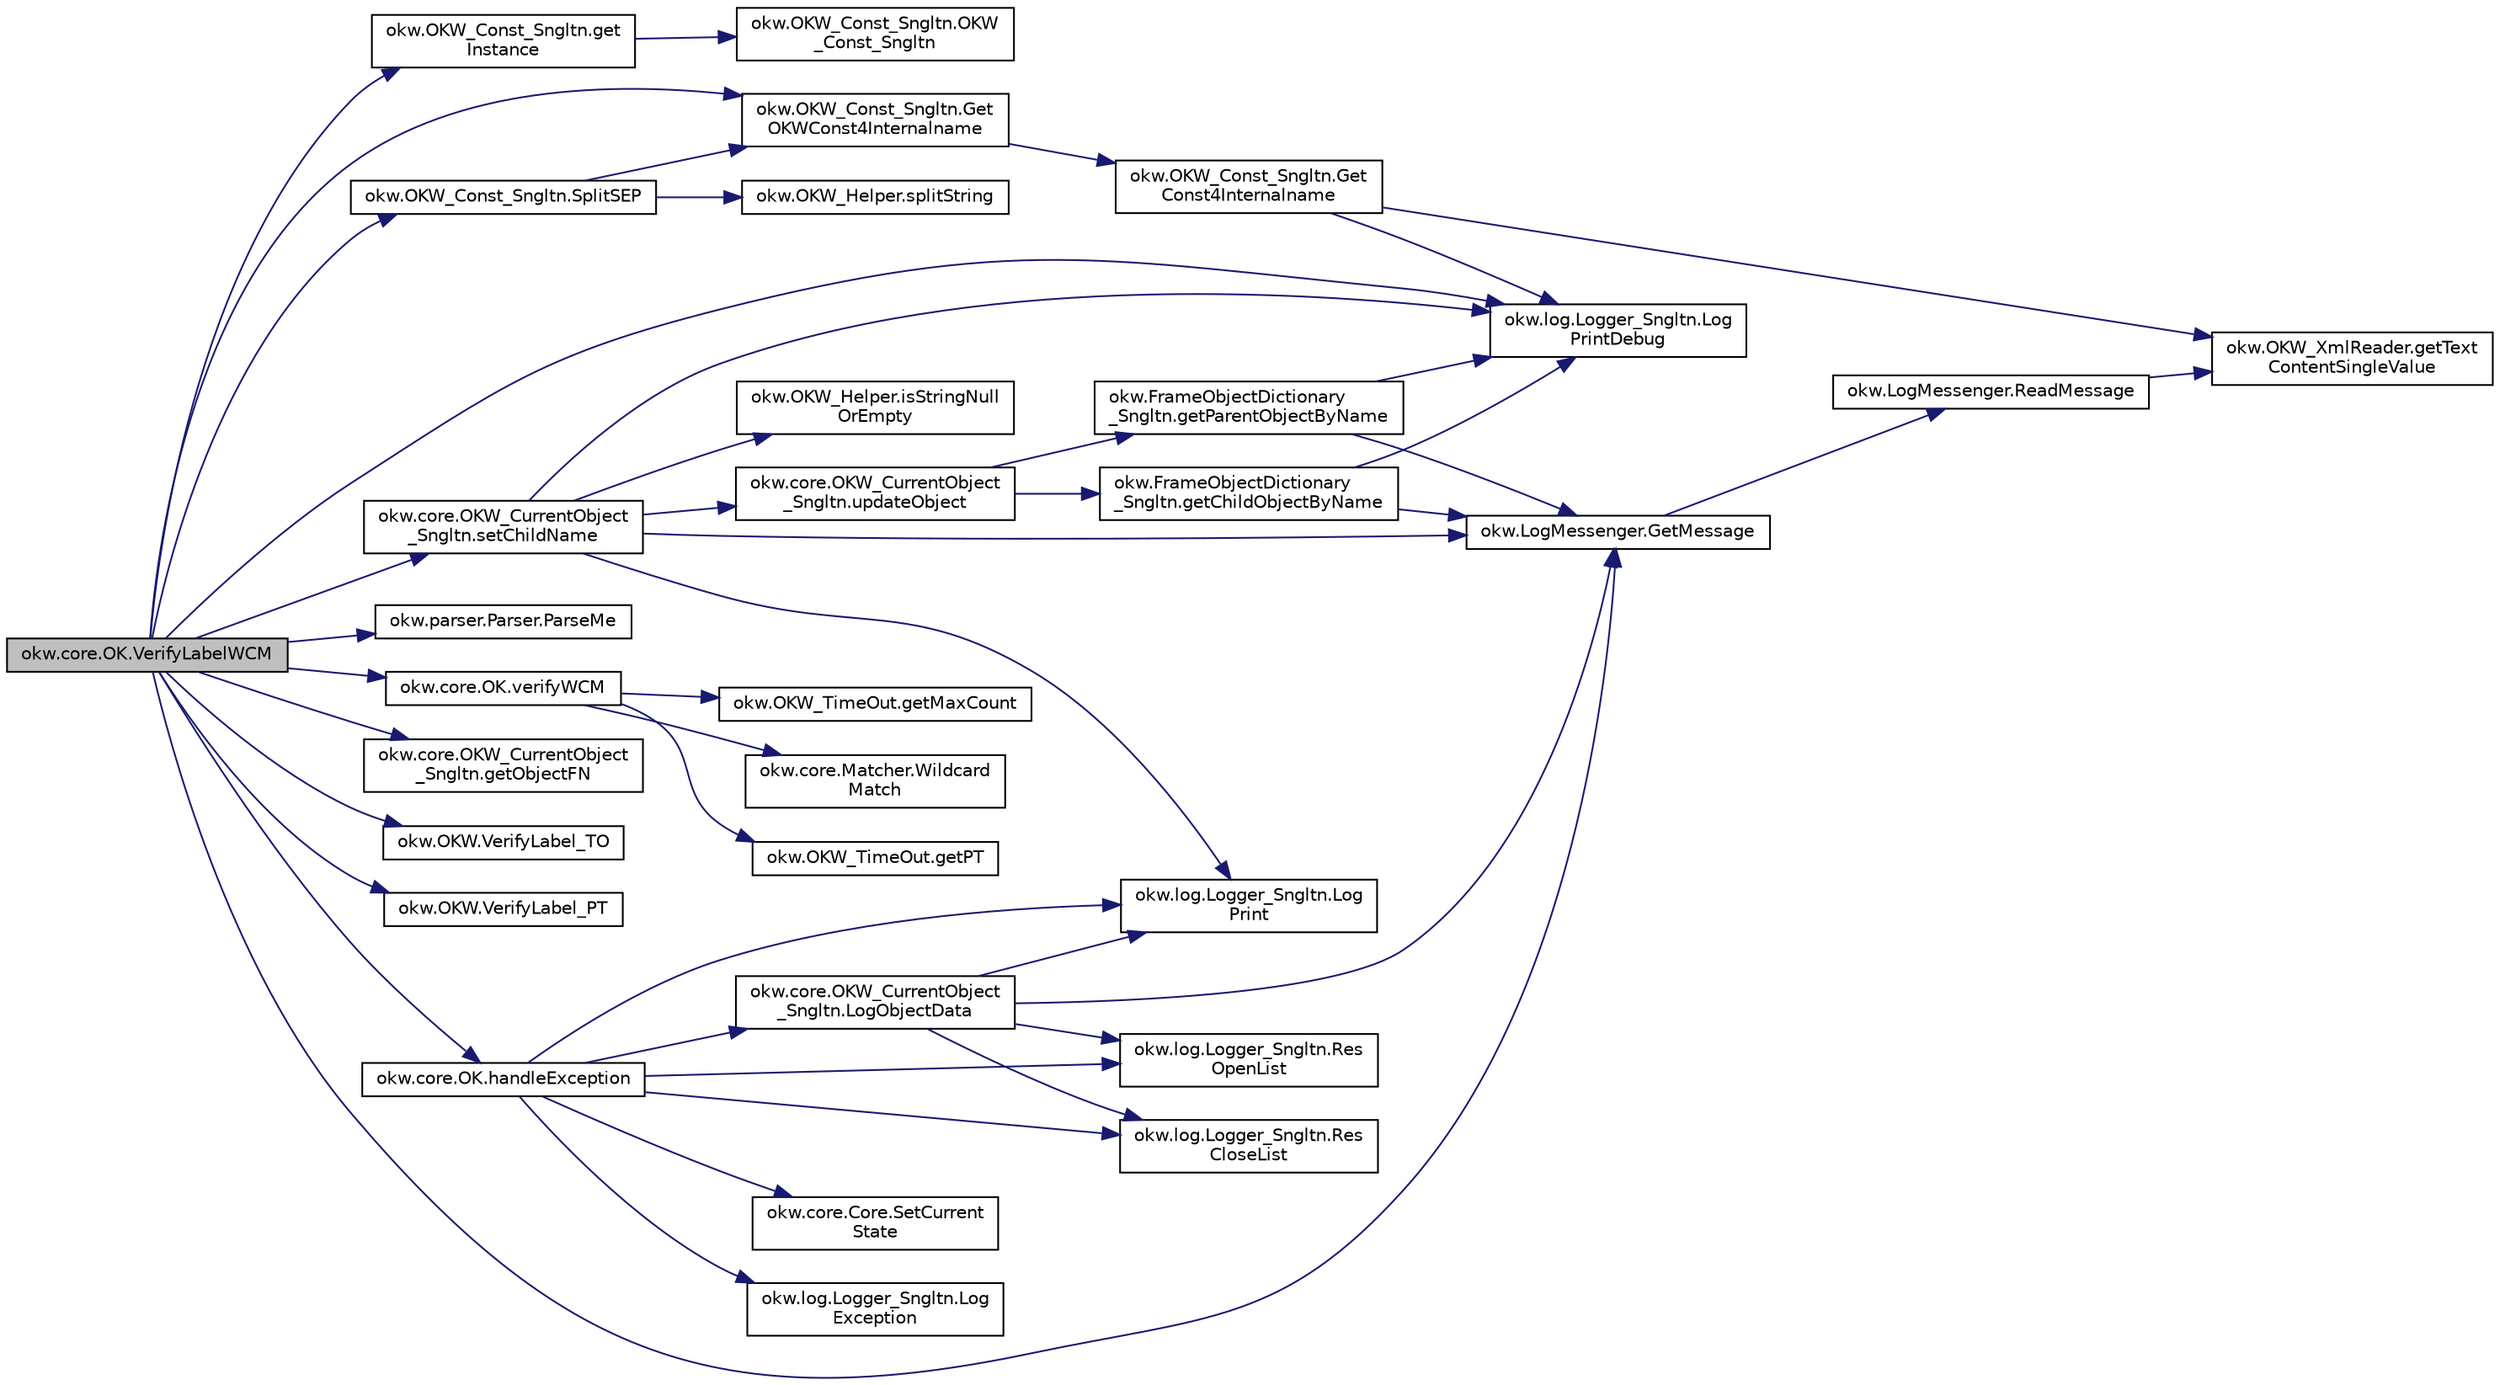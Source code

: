 digraph "okw.core.OK.VerifyLabelWCM"
{
 // INTERACTIVE_SVG=YES
 // LATEX_PDF_SIZE
  edge [fontname="Helvetica",fontsize="10",labelfontname="Helvetica",labelfontsize="10"];
  node [fontname="Helvetica",fontsize="10",shape=record];
  rankdir="LR";
  Node1290 [label="okw.core.OK.VerifyLabelWCM",height=0.2,width=0.4,color="black", fillcolor="grey75", style="filled", fontcolor="black",tooltip="Überprüft die Beschreibung/Label des Objektes."];
  Node1290 -> Node1291 [color="midnightblue",fontsize="10",style="solid",fontname="Helvetica"];
  Node1291 [label="okw.OKW_Const_Sngltn.get\lInstance",height=0.2,width=0.4,color="black", fillcolor="white", style="filled",URL="$classokw_1_1_o_k_w___const___sngltn.html#afdb8f095b58cbd870dbb8eb353e3b0bf",tooltip="Holt die einzige Instanz dieser Klasse."];
  Node1291 -> Node1292 [color="midnightblue",fontsize="10",style="solid",fontname="Helvetica"];
  Node1292 [label="okw.OKW_Const_Sngltn.OKW\l_Const_Sngltn",height=0.2,width=0.4,color="black", fillcolor="white", style="filled",URL="$classokw_1_1_o_k_w___const___sngltn.html#a8404c43fc549df30d37c369c7d6e89ae",tooltip="Privater Konstruktor ohne Parameter im Entwurfsmuster Singelton initialisiert die Klasse OKW_Const."];
  Node1290 -> Node1293 [color="midnightblue",fontsize="10",style="solid",fontname="Helvetica"];
  Node1293 [label="okw.OKW_Const_Sngltn.Get\lOKWConst4Internalname",height=0.2,width=0.4,color="black", fillcolor="white", style="filled",URL="$classokw_1_1_o_k_w___const___sngltn.html#a02c05c79f7ea6e862a81a64ce23941fd",tooltip="Methode ermittelt für Internalname und der aktuell eingestellten Sprache den Wert für OKWConst."];
  Node1293 -> Node1294 [color="midnightblue",fontsize="10",style="solid",fontname="Helvetica"];
  Node1294 [label="okw.OKW_Const_Sngltn.Get\lConst4Internalname",height=0.2,width=0.4,color="black", fillcolor="white", style="filled",URL="$classokw_1_1_o_k_w___const___sngltn.html#a51cde06bf07e855ba4d69ff36b9a27f7",tooltip="Methode ermittelt für Internalname und der aktuell eingestellten Sprache den Wert für Const."];
  Node1294 -> Node1295 [color="midnightblue",fontsize="10",style="solid",fontname="Helvetica"];
  Node1295 [label="okw.log.Logger_Sngltn.Log\lPrintDebug",height=0.2,width=0.4,color="black", fillcolor="white", style="filled",URL="$classokw_1_1log_1_1_logger___sngltn.html#a313f97c79ba4662d9daaf7f537dd02f4",tooltip="Loggt eine Nachricht."];
  Node1294 -> Node1296 [color="midnightblue",fontsize="10",style="solid",fontname="Helvetica"];
  Node1296 [label="okw.OKW_XmlReader.getText\lContentSingleValue",height=0.2,width=0.4,color="black", fillcolor="white", style="filled",URL="$classokw_1_1_o_k_w___xml_reader.html#ab920b5335a2e1429c14cc5f8e79f39eb",tooltip="Lies den TextContent eines Tag."];
  Node1290 -> Node1295 [color="midnightblue",fontsize="10",style="solid",fontname="Helvetica"];
  Node1290 -> Node1297 [color="midnightblue",fontsize="10",style="solid",fontname="Helvetica"];
  Node1297 [label="okw.LogMessenger.GetMessage",height=0.2,width=0.4,color="black", fillcolor="white", style="filled",URL="$classokw_1_1_log_messenger.html#af225d1f037d47b3b085175c09d78bdd2",tooltip="Holt die Log-Meldung für MethodeNmae/Textkey ohne weitere Parameter."];
  Node1297 -> Node1298 [color="midnightblue",fontsize="10",style="solid",fontname="Helvetica"];
  Node1298 [label="okw.LogMessenger.ReadMessage",height=0.2,width=0.4,color="black", fillcolor="white", style="filled",URL="$classokw_1_1_log_messenger.html#a530cd6ab82ec82a04206a2e976ec06e3",tooltip="Interne Kernfunktion holt die Log-Meldung mit Platzhaltern aus der XML-Datei."];
  Node1298 -> Node1296 [color="midnightblue",fontsize="10",style="solid",fontname="Helvetica"];
  Node1290 -> Node1299 [color="midnightblue",fontsize="10",style="solid",fontname="Helvetica"];
  Node1299 [label="okw.OKW_Const_Sngltn.SplitSEP",height=0.2,width=0.4,color="black", fillcolor="white", style="filled",URL="$classokw_1_1_o_k_w___const___sngltn.html#a3851ae4f27e2ae512749767b86b3fc13",tooltip="Methode trennt einen String und wandelt diesen in einen ListString um."];
  Node1299 -> Node1300 [color="midnightblue",fontsize="10",style="solid",fontname="Helvetica"];
  Node1300 [label="okw.OKW_Helper.splitString",height=0.2,width=0.4,color="black", fillcolor="white", style="filled",URL="$classokw_1_1_o_k_w___helper.html#a268ba5b6db697acd241f3ebea12c4194",tooltip="Splittet einen String am angegebenen Separator auf."];
  Node1299 -> Node1293 [color="midnightblue",fontsize="10",style="solid",fontname="Helvetica"];
  Node1290 -> Node1301 [color="midnightblue",fontsize="10",style="solid",fontname="Helvetica"];
  Node1301 [label="okw.parser.Parser.ParseMe",height=0.2,width=0.4,color="black", fillcolor="white", style="filled",URL="$classokw_1_1parser_1_1_parser.html#a46afb901847316c744413ce473ecada3",tooltip="Parst einen _List&lt string&gt, ersetzt die Parser-Schlüsslewörter durch Werte."];
  Node1290 -> Node1302 [color="midnightblue",fontsize="10",style="solid",fontname="Helvetica"];
  Node1302 [label="okw.core.OKW_CurrentObject\l_Sngltn.setChildName",height=0.2,width=0.4,color="black", fillcolor="white", style="filled",URL="$classokw_1_1core_1_1_o_k_w___current_object___sngltn.html#a461fa1ff29f4bc4a9798707ea7b71849",tooltip="Setzt das Kindobjekt."];
  Node1302 -> Node1295 [color="midnightblue",fontsize="10",style="solid",fontname="Helvetica"];
  Node1302 -> Node1297 [color="midnightblue",fontsize="10",style="solid",fontname="Helvetica"];
  Node1302 -> Node1303 [color="midnightblue",fontsize="10",style="solid",fontname="Helvetica"];
  Node1303 [label="okw.OKW_Helper.isStringNull\lOrEmpty",height=0.2,width=0.4,color="black", fillcolor="white", style="filled",URL="$classokw_1_1_o_k_w___helper.html#a3a7ba0f42b29adf70574830688e72e4a",tooltip="Prüft ob der gegeben String fpsStrin null oder leer (\"\") ist."];
  Node1302 -> Node1304 [color="midnightblue",fontsize="10",style="solid",fontname="Helvetica"];
  Node1304 [label="okw.log.Logger_Sngltn.Log\lPrint",height=0.2,width=0.4,color="black", fillcolor="white", style="filled",URL="$classokw_1_1log_1_1_logger___sngltn.html#a8ebceaddd6cc6963ddb8e08c72ea808c",tooltip="LogPrint Function: Prints the values of expressions to the results file."];
  Node1302 -> Node1305 [color="midnightblue",fontsize="10",style="solid",fontname="Helvetica"];
  Node1305 [label="okw.core.OKW_CurrentObject\l_Sngltn.updateObject",height=0.2,width=0.4,color="black", fillcolor="white", style="filled",URL="$classokw_1_1core_1_1_o_k_w___current_object___sngltn.html#a51204f2563ba8defb737da6653705819",tooltip="Methode aktualisert zwei Werte:"];
  Node1305 -> Node1306 [color="midnightblue",fontsize="10",style="solid",fontname="Helvetica"];
  Node1306 [label="okw.FrameObjectDictionary\l_Sngltn.getParentObjectByName",height=0.2,width=0.4,color="black", fillcolor="white", style="filled",URL="$classokw_1_1_frame_object_dictionary___sngltn.html#aeec07d71cbebe71ec3ec4d27e86d6c5c",tooltip="Die Methode liefert das Frame-Object des gegebenen FN eines Fensterobjektes zurück."];
  Node1306 -> Node1295 [color="midnightblue",fontsize="10",style="solid",fontname="Helvetica"];
  Node1306 -> Node1297 [color="midnightblue",fontsize="10",style="solid",fontname="Helvetica"];
  Node1305 -> Node1307 [color="midnightblue",fontsize="10",style="solid",fontname="Helvetica"];
  Node1307 [label="okw.FrameObjectDictionary\l_Sngltn.getChildObjectByName",height=0.2,width=0.4,color="black", fillcolor="white", style="filled",URL="$classokw_1_1_frame_object_dictionary___sngltn.html#a0a71734828093357dfc88b5fa242e361",tooltip="Die Methode liefert das Objekt des gegebenen Kindobjekttests zurück."];
  Node1307 -> Node1295 [color="midnightblue",fontsize="10",style="solid",fontname="Helvetica"];
  Node1307 -> Node1297 [color="midnightblue",fontsize="10",style="solid",fontname="Helvetica"];
  Node1290 -> Node1308 [color="midnightblue",fontsize="10",style="solid",fontname="Helvetica"];
  Node1308 [label="okw.core.OKW_CurrentObject\l_Sngltn.getObjectFN",height=0.2,width=0.4,color="black", fillcolor="white", style="filled",URL="$classokw_1_1core_1_1_o_k_w___current_object___sngltn.html#a8a957bc040b9487a21adb41a52c56fd4",tooltip="Ermittelt den ObjektNamen des aktuellen Objektes."];
  Node1290 -> Node1309 [color="midnightblue",fontsize="10",style="solid",fontname="Helvetica"];
  Node1309 [label="okw.OKW.VerifyLabel_TO",height=0.2,width=0.4,color="black", fillcolor="white", style="filled",URL="$interfaceokw_1_1_o_k_w.html#a82cdf943baf6ca05d3dd4c27281a767e",tooltip="TimeOut in Sekunden [s] für das Schlüsselwort VerifyLabel."];
  Node1290 -> Node1310 [color="midnightblue",fontsize="10",style="solid",fontname="Helvetica"];
  Node1310 [label="okw.OKW.VerifyLabel_PT",height=0.2,width=0.4,color="black", fillcolor="white", style="filled",URL="$interfaceokw_1_1_o_k_w.html#af61e99c52f99cd85078aef9cf024557b",tooltip="Polling Time in [ms] für das Schlüsselwort VerifyLabel."];
  Node1290 -> Node1311 [color="midnightblue",fontsize="10",style="solid",fontname="Helvetica"];
  Node1311 [label="okw.core.OK.verifyWCM",height=0.2,width=0.4,color="black", fillcolor="white", style="filled",URL="$classokw_1_1core_1_1_o_k.html#a127f0328e514d1b9f8bc1a972269ecfc",tooltip=" "];
  Node1311 -> Node1312 [color="midnightblue",fontsize="10",style="solid",fontname="Helvetica"];
  Node1312 [label="okw.OKW_TimeOut.getMaxCount",height=0.2,width=0.4,color="black", fillcolor="white", style="filled",URL="$classokw_1_1_o_k_w___time_out.html#adf7b9cc33db065c1f284bb5db2227b51",tooltip="Anzahl der berechnetten Zyklen."];
  Node1311 -> Node1313 [color="midnightblue",fontsize="10",style="solid",fontname="Helvetica"];
  Node1313 [label="okw.core.Matcher.Wildcard\lMatch",height=0.2,width=0.4,color="black", fillcolor="white", style="filled",URL="$classokw_1_1core_1_1_matcher.html#a771af5fda0717ef20d2bc1866357eaa9",tooltip=" "];
  Node1311 -> Node1314 [color="midnightblue",fontsize="10",style="solid",fontname="Helvetica"];
  Node1314 [label="okw.OKW_TimeOut.getPT",height=0.2,width=0.4,color="black", fillcolor="white", style="filled",URL="$classokw_1_1_o_k_w___time_out.html#ab7142e5e6adc82f308a70177c71ced2c",tooltip="Wartezeit zwischen zwei Pollings in [ms]."];
  Node1290 -> Node1315 [color="midnightblue",fontsize="10",style="solid",fontname="Helvetica"];
  Node1315 [label="okw.core.OK.handleException",height=0.2,width=0.4,color="black", fillcolor="white", style="filled",URL="$classokw_1_1core_1_1_o_k.html#a5a6db6a457bcb71c893f5d4eb615b2b7",tooltip="Zentrale Exception-Behandlung."];
  Node1315 -> Node1304 [color="midnightblue",fontsize="10",style="solid",fontname="Helvetica"];
  Node1315 -> Node1316 [color="midnightblue",fontsize="10",style="solid",fontname="Helvetica"];
  Node1316 [label="okw.log.Logger_Sngltn.Log\lException",height=0.2,width=0.4,color="black", fillcolor="white", style="filled",URL="$classokw_1_1log_1_1_logger___sngltn.html#aa29d396a2b9df1ac57079d777c548181",tooltip="LogException Function: Logs a Script Exception to the results file."];
  Node1315 -> Node1317 [color="midnightblue",fontsize="10",style="solid",fontname="Helvetica"];
  Node1317 [label="okw.log.Logger_Sngltn.Res\lOpenList",height=0.2,width=0.4,color="black", fillcolor="white", style="filled",URL="$classokw_1_1log_1_1_logger___sngltn.html#ab4fc711bb4c754f251372ff3b14ab9c9",tooltip="Creates a new hierarchical level in the results file."];
  Node1315 -> Node1318 [color="midnightblue",fontsize="10",style="solid",fontname="Helvetica"];
  Node1318 [label="okw.log.Logger_Sngltn.Res\lCloseList",height=0.2,width=0.4,color="black", fillcolor="white", style="filled",URL="$classokw_1_1log_1_1_logger___sngltn.html#a9b54104f7e0b4c0a473877b19dfaed56",tooltip="Closes a hierarchical level in the results file that was opened with ResOpenList."];
  Node1315 -> Node1319 [color="midnightblue",fontsize="10",style="solid",fontname="Helvetica"];
  Node1319 [label="okw.core.OKW_CurrentObject\l_Sngltn.LogObjectData",height=0.2,width=0.4,color="black", fillcolor="white", style="filled",URL="$classokw_1_1core_1_1_o_k_w___current_object___sngltn.html#a01b48f2c86a2f91909143ee9063dfd86",tooltip="Methode gibt alle wichtigen Informationen zum aktuellen Objekt aus."];
  Node1319 -> Node1317 [color="midnightblue",fontsize="10",style="solid",fontname="Helvetica"];
  Node1319 -> Node1304 [color="midnightblue",fontsize="10",style="solid",fontname="Helvetica"];
  Node1319 -> Node1297 [color="midnightblue",fontsize="10",style="solid",fontname="Helvetica"];
  Node1319 -> Node1318 [color="midnightblue",fontsize="10",style="solid",fontname="Helvetica"];
  Node1315 -> Node1320 [color="midnightblue",fontsize="10",style="solid",fontname="Helvetica"];
  Node1320 [label="okw.core.Core.SetCurrent\lState",height=0.2,width=0.4,color="black", fillcolor="white", style="filled",URL="$classokw_1_1core_1_1_core.html#aafe6e3d88e810dabf350b37058d4af97",tooltip="Setter zum Setzen des aktuellen Zustandes."];
}
